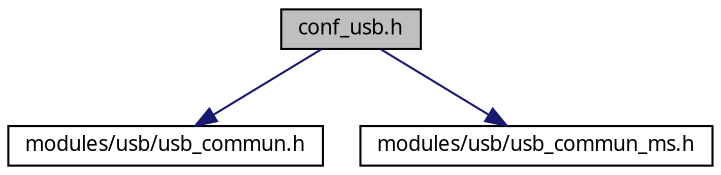 digraph G
{
  edge [fontname="FreeSans.ttf",fontsize=10,labelfontname="FreeSans.ttf",labelfontsize=10];
  node [fontname="FreeSans.ttf",fontsize=10,shape=record];
  Node1 [label="conf_usb.h",height=0.2,width=0.4,color="black", fillcolor="grey75", style="filled" fontcolor="black"];
  Node1 -> Node2 [color="midnightblue",fontsize=10,style="solid",fontname="FreeSans.ttf"];
  Node2 [label="modules/usb/usb_commun.h",height=0.2,width=0.4,color="black", fillcolor="white", style="filled",URL="$a00053.html"];
  Node1 -> Node3 [color="midnightblue",fontsize=10,style="solid",fontname="FreeSans.ttf"];
  Node3 [label="modules/usb/usb_commun_ms.h",height=0.2,width=0.4,color="black", fillcolor="white", style="filled",URL="$a00054.html"];
}
